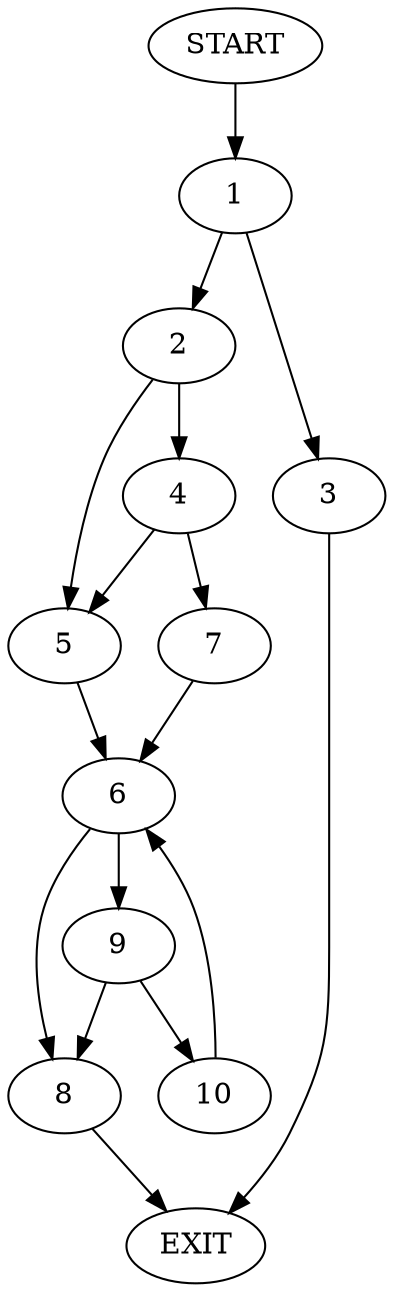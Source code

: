 digraph {
0 [label="START"]
11 [label="EXIT"]
0 -> 1
1 -> 2
1 -> 3
3 -> 11
2 -> 4
2 -> 5
5 -> 6
4 -> 7
4 -> 5
7 -> 6
6 -> 8
6 -> 9
9 -> 10
9 -> 8
8 -> 11
10 -> 6
}
